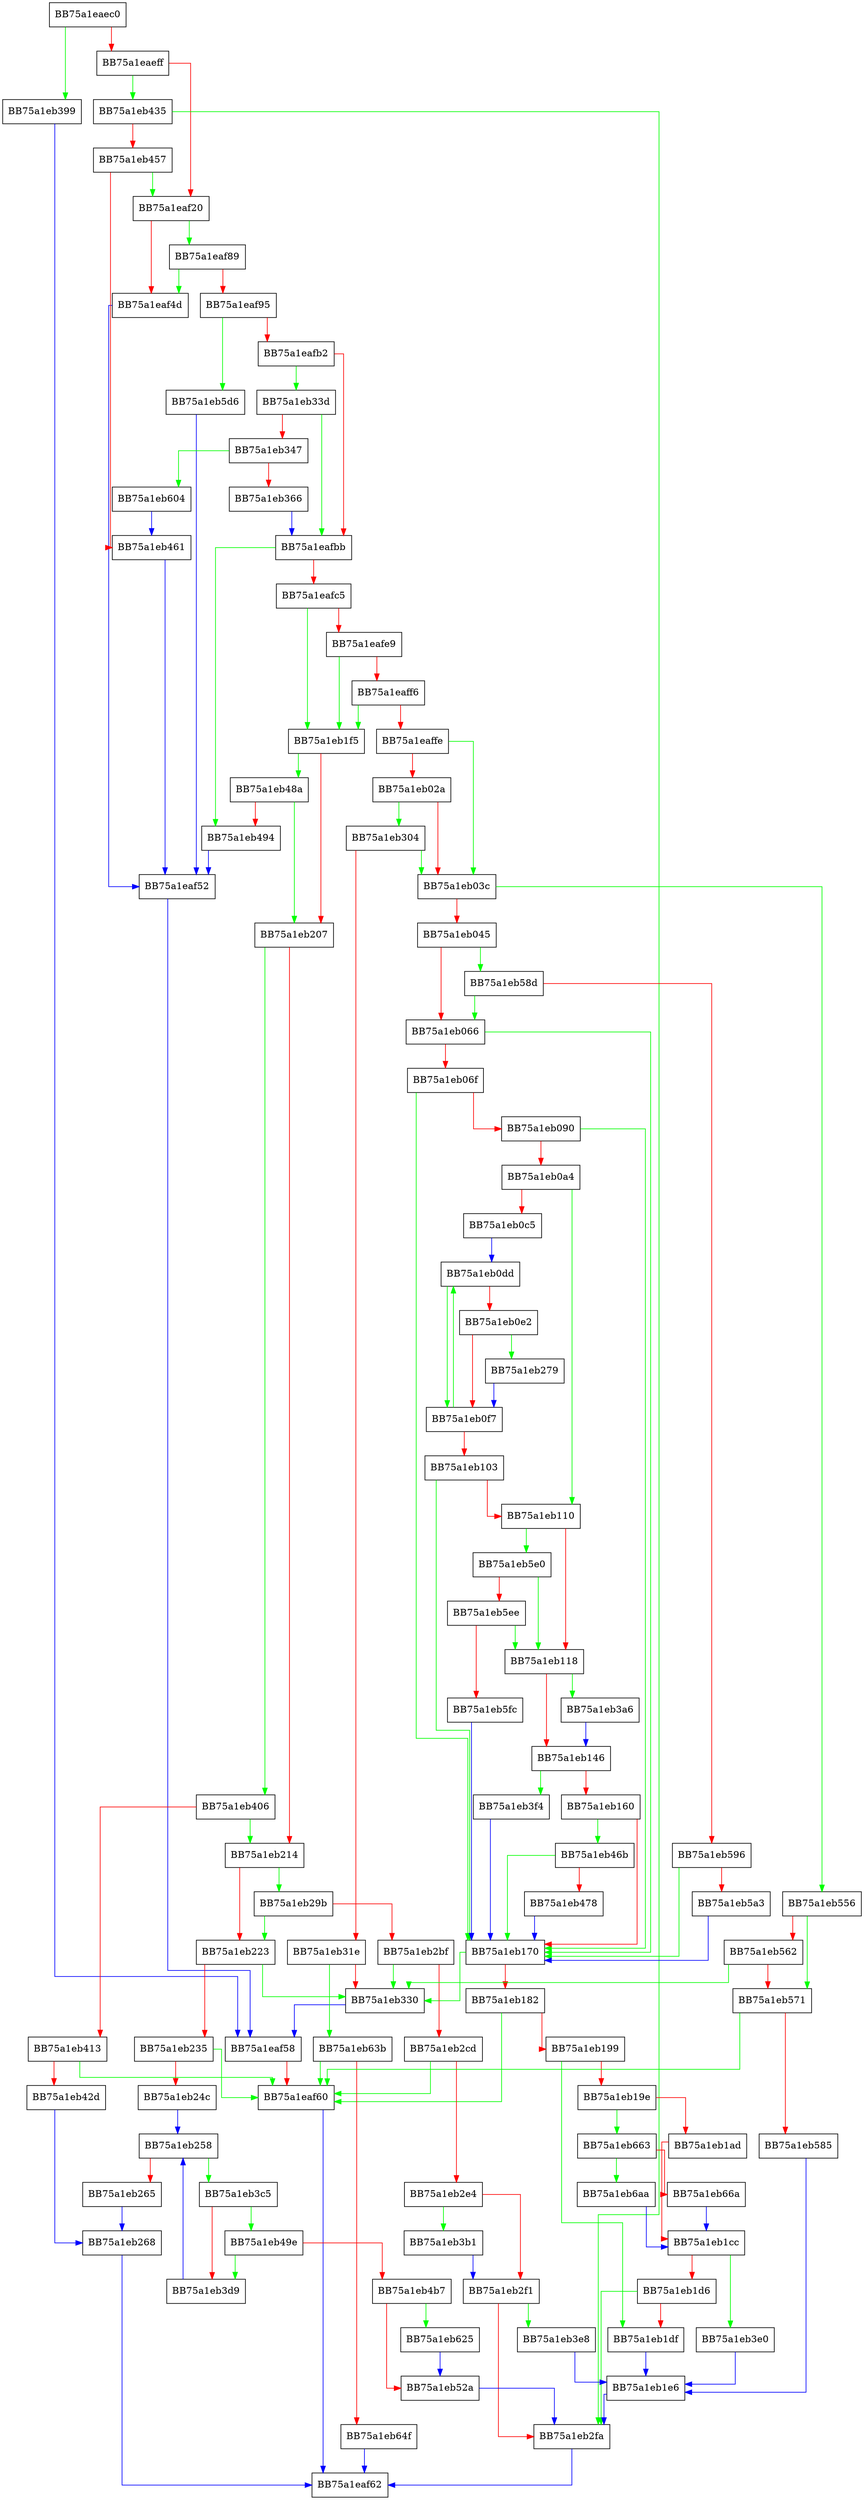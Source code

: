 digraph load_page {
  node [shape="box"];
  graph [splines=ortho];
  BB75a1eaec0 -> BB75a1eb399 [color="green"];
  BB75a1eaec0 -> BB75a1eaeff [color="red"];
  BB75a1eaeff -> BB75a1eb435 [color="green"];
  BB75a1eaeff -> BB75a1eaf20 [color="red"];
  BB75a1eaf20 -> BB75a1eaf89 [color="green"];
  BB75a1eaf20 -> BB75a1eaf4d [color="red"];
  BB75a1eaf4d -> BB75a1eaf52 [color="blue"];
  BB75a1eaf52 -> BB75a1eaf58 [color="blue"];
  BB75a1eaf58 -> BB75a1eaf60 [color="red"];
  BB75a1eaf60 -> BB75a1eaf62 [color="blue"];
  BB75a1eaf89 -> BB75a1eaf4d [color="green"];
  BB75a1eaf89 -> BB75a1eaf95 [color="red"];
  BB75a1eaf95 -> BB75a1eb5d6 [color="green"];
  BB75a1eaf95 -> BB75a1eafb2 [color="red"];
  BB75a1eafb2 -> BB75a1eb33d [color="green"];
  BB75a1eafb2 -> BB75a1eafbb [color="red"];
  BB75a1eafbb -> BB75a1eb494 [color="green"];
  BB75a1eafbb -> BB75a1eafc5 [color="red"];
  BB75a1eafc5 -> BB75a1eb1f5 [color="green"];
  BB75a1eafc5 -> BB75a1eafe9 [color="red"];
  BB75a1eafe9 -> BB75a1eb1f5 [color="green"];
  BB75a1eafe9 -> BB75a1eaff6 [color="red"];
  BB75a1eaff6 -> BB75a1eb1f5 [color="green"];
  BB75a1eaff6 -> BB75a1eaffe [color="red"];
  BB75a1eaffe -> BB75a1eb03c [color="green"];
  BB75a1eaffe -> BB75a1eb02a [color="red"];
  BB75a1eb02a -> BB75a1eb304 [color="green"];
  BB75a1eb02a -> BB75a1eb03c [color="red"];
  BB75a1eb03c -> BB75a1eb556 [color="green"];
  BB75a1eb03c -> BB75a1eb045 [color="red"];
  BB75a1eb045 -> BB75a1eb58d [color="green"];
  BB75a1eb045 -> BB75a1eb066 [color="red"];
  BB75a1eb066 -> BB75a1eb170 [color="green"];
  BB75a1eb066 -> BB75a1eb06f [color="red"];
  BB75a1eb06f -> BB75a1eb170 [color="green"];
  BB75a1eb06f -> BB75a1eb090 [color="red"];
  BB75a1eb090 -> BB75a1eb170 [color="green"];
  BB75a1eb090 -> BB75a1eb0a4 [color="red"];
  BB75a1eb0a4 -> BB75a1eb110 [color="green"];
  BB75a1eb0a4 -> BB75a1eb0c5 [color="red"];
  BB75a1eb0c5 -> BB75a1eb0dd [color="blue"];
  BB75a1eb0dd -> BB75a1eb0f7 [color="green"];
  BB75a1eb0dd -> BB75a1eb0e2 [color="red"];
  BB75a1eb0e2 -> BB75a1eb279 [color="green"];
  BB75a1eb0e2 -> BB75a1eb0f7 [color="red"];
  BB75a1eb0f7 -> BB75a1eb0dd [color="green"];
  BB75a1eb0f7 -> BB75a1eb103 [color="red"];
  BB75a1eb103 -> BB75a1eb170 [color="green"];
  BB75a1eb103 -> BB75a1eb110 [color="red"];
  BB75a1eb110 -> BB75a1eb5e0 [color="green"];
  BB75a1eb110 -> BB75a1eb118 [color="red"];
  BB75a1eb118 -> BB75a1eb3a6 [color="green"];
  BB75a1eb118 -> BB75a1eb146 [color="red"];
  BB75a1eb146 -> BB75a1eb3f4 [color="green"];
  BB75a1eb146 -> BB75a1eb160 [color="red"];
  BB75a1eb160 -> BB75a1eb46b [color="green"];
  BB75a1eb160 -> BB75a1eb170 [color="red"];
  BB75a1eb170 -> BB75a1eb330 [color="green"];
  BB75a1eb170 -> BB75a1eb182 [color="red"];
  BB75a1eb182 -> BB75a1eaf60 [color="green"];
  BB75a1eb182 -> BB75a1eb199 [color="red"];
  BB75a1eb199 -> BB75a1eb1df [color="green"];
  BB75a1eb199 -> BB75a1eb19e [color="red"];
  BB75a1eb19e -> BB75a1eb663 [color="green"];
  BB75a1eb19e -> BB75a1eb1ad [color="red"];
  BB75a1eb1ad -> BB75a1eb1cc [color="red"];
  BB75a1eb1cc -> BB75a1eb3e0 [color="green"];
  BB75a1eb1cc -> BB75a1eb1d6 [color="red"];
  BB75a1eb1d6 -> BB75a1eb2fa [color="green"];
  BB75a1eb1d6 -> BB75a1eb1df [color="red"];
  BB75a1eb1df -> BB75a1eb1e6 [color="blue"];
  BB75a1eb1e6 -> BB75a1eb2fa [color="blue"];
  BB75a1eb1f5 -> BB75a1eb48a [color="green"];
  BB75a1eb1f5 -> BB75a1eb207 [color="red"];
  BB75a1eb207 -> BB75a1eb406 [color="green"];
  BB75a1eb207 -> BB75a1eb214 [color="red"];
  BB75a1eb214 -> BB75a1eb29b [color="green"];
  BB75a1eb214 -> BB75a1eb223 [color="red"];
  BB75a1eb223 -> BB75a1eb330 [color="green"];
  BB75a1eb223 -> BB75a1eb235 [color="red"];
  BB75a1eb235 -> BB75a1eaf60 [color="green"];
  BB75a1eb235 -> BB75a1eb24c [color="red"];
  BB75a1eb24c -> BB75a1eb258 [color="blue"];
  BB75a1eb258 -> BB75a1eb3c5 [color="green"];
  BB75a1eb258 -> BB75a1eb265 [color="red"];
  BB75a1eb265 -> BB75a1eb268 [color="blue"];
  BB75a1eb268 -> BB75a1eaf62 [color="blue"];
  BB75a1eb279 -> BB75a1eb0f7 [color="blue"];
  BB75a1eb29b -> BB75a1eb223 [color="green"];
  BB75a1eb29b -> BB75a1eb2bf [color="red"];
  BB75a1eb2bf -> BB75a1eb330 [color="green"];
  BB75a1eb2bf -> BB75a1eb2cd [color="red"];
  BB75a1eb2cd -> BB75a1eaf60 [color="green"];
  BB75a1eb2cd -> BB75a1eb2e4 [color="red"];
  BB75a1eb2e4 -> BB75a1eb3b1 [color="green"];
  BB75a1eb2e4 -> BB75a1eb2f1 [color="red"];
  BB75a1eb2f1 -> BB75a1eb3e8 [color="green"];
  BB75a1eb2f1 -> BB75a1eb2fa [color="red"];
  BB75a1eb2fa -> BB75a1eaf62 [color="blue"];
  BB75a1eb304 -> BB75a1eb03c [color="green"];
  BB75a1eb304 -> BB75a1eb31e [color="red"];
  BB75a1eb31e -> BB75a1eb63b [color="green"];
  BB75a1eb31e -> BB75a1eb330 [color="red"];
  BB75a1eb330 -> BB75a1eaf58 [color="blue"];
  BB75a1eb33d -> BB75a1eafbb [color="green"];
  BB75a1eb33d -> BB75a1eb347 [color="red"];
  BB75a1eb347 -> BB75a1eb604 [color="green"];
  BB75a1eb347 -> BB75a1eb366 [color="red"];
  BB75a1eb366 -> BB75a1eafbb [color="blue"];
  BB75a1eb399 -> BB75a1eaf58 [color="blue"];
  BB75a1eb3a6 -> BB75a1eb146 [color="blue"];
  BB75a1eb3b1 -> BB75a1eb2f1 [color="blue"];
  BB75a1eb3c5 -> BB75a1eb49e [color="green"];
  BB75a1eb3c5 -> BB75a1eb3d9 [color="red"];
  BB75a1eb3d9 -> BB75a1eb258 [color="blue"];
  BB75a1eb3e0 -> BB75a1eb1e6 [color="blue"];
  BB75a1eb3e8 -> BB75a1eb1e6 [color="blue"];
  BB75a1eb3f4 -> BB75a1eb170 [color="blue"];
  BB75a1eb406 -> BB75a1eb214 [color="green"];
  BB75a1eb406 -> BB75a1eb413 [color="red"];
  BB75a1eb413 -> BB75a1eaf60 [color="green"];
  BB75a1eb413 -> BB75a1eb42d [color="red"];
  BB75a1eb42d -> BB75a1eb268 [color="blue"];
  BB75a1eb435 -> BB75a1eb2fa [color="green"];
  BB75a1eb435 -> BB75a1eb457 [color="red"];
  BB75a1eb457 -> BB75a1eaf20 [color="green"];
  BB75a1eb457 -> BB75a1eb461 [color="red"];
  BB75a1eb461 -> BB75a1eaf52 [color="blue"];
  BB75a1eb46b -> BB75a1eb170 [color="green"];
  BB75a1eb46b -> BB75a1eb478 [color="red"];
  BB75a1eb478 -> BB75a1eb170 [color="blue"];
  BB75a1eb48a -> BB75a1eb207 [color="green"];
  BB75a1eb48a -> BB75a1eb494 [color="red"];
  BB75a1eb494 -> BB75a1eaf52 [color="blue"];
  BB75a1eb49e -> BB75a1eb3d9 [color="green"];
  BB75a1eb49e -> BB75a1eb4b7 [color="red"];
  BB75a1eb4b7 -> BB75a1eb625 [color="green"];
  BB75a1eb4b7 -> BB75a1eb52a [color="red"];
  BB75a1eb52a -> BB75a1eb2fa [color="blue"];
  BB75a1eb556 -> BB75a1eb571 [color="green"];
  BB75a1eb556 -> BB75a1eb562 [color="red"];
  BB75a1eb562 -> BB75a1eb330 [color="green"];
  BB75a1eb562 -> BB75a1eb571 [color="red"];
  BB75a1eb571 -> BB75a1eaf60 [color="green"];
  BB75a1eb571 -> BB75a1eb585 [color="red"];
  BB75a1eb585 -> BB75a1eb1e6 [color="blue"];
  BB75a1eb58d -> BB75a1eb066 [color="green"];
  BB75a1eb58d -> BB75a1eb596 [color="red"];
  BB75a1eb596 -> BB75a1eb170 [color="green"];
  BB75a1eb596 -> BB75a1eb5a3 [color="red"];
  BB75a1eb5a3 -> BB75a1eb170 [color="blue"];
  BB75a1eb5d6 -> BB75a1eaf52 [color="blue"];
  BB75a1eb5e0 -> BB75a1eb118 [color="green"];
  BB75a1eb5e0 -> BB75a1eb5ee [color="red"];
  BB75a1eb5ee -> BB75a1eb118 [color="green"];
  BB75a1eb5ee -> BB75a1eb5fc [color="red"];
  BB75a1eb5fc -> BB75a1eb170 [color="blue"];
  BB75a1eb604 -> BB75a1eb461 [color="blue"];
  BB75a1eb625 -> BB75a1eb52a [color="blue"];
  BB75a1eb63b -> BB75a1eaf60 [color="green"];
  BB75a1eb63b -> BB75a1eb64f [color="red"];
  BB75a1eb64f -> BB75a1eaf62 [color="blue"];
  BB75a1eb663 -> BB75a1eb6aa [color="green"];
  BB75a1eb663 -> BB75a1eb66a [color="red"];
  BB75a1eb66a -> BB75a1eb1cc [color="blue"];
  BB75a1eb6aa -> BB75a1eb1cc [color="blue"];
}